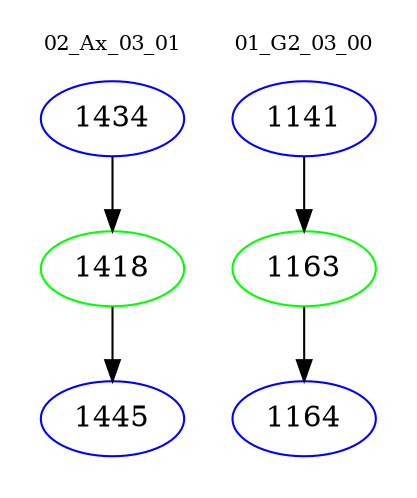 digraph{
subgraph cluster_0 {
color = white
label = "02_Ax_03_01";
fontsize=10;
T0_1434 [label="1434", color="blue"]
T0_1434 -> T0_1418 [color="black"]
T0_1418 [label="1418", color="green"]
T0_1418 -> T0_1445 [color="black"]
T0_1445 [label="1445", color="blue"]
}
subgraph cluster_1 {
color = white
label = "01_G2_03_00";
fontsize=10;
T1_1141 [label="1141", color="blue"]
T1_1141 -> T1_1163 [color="black"]
T1_1163 [label="1163", color="green"]
T1_1163 -> T1_1164 [color="black"]
T1_1164 [label="1164", color="blue"]
}
}
